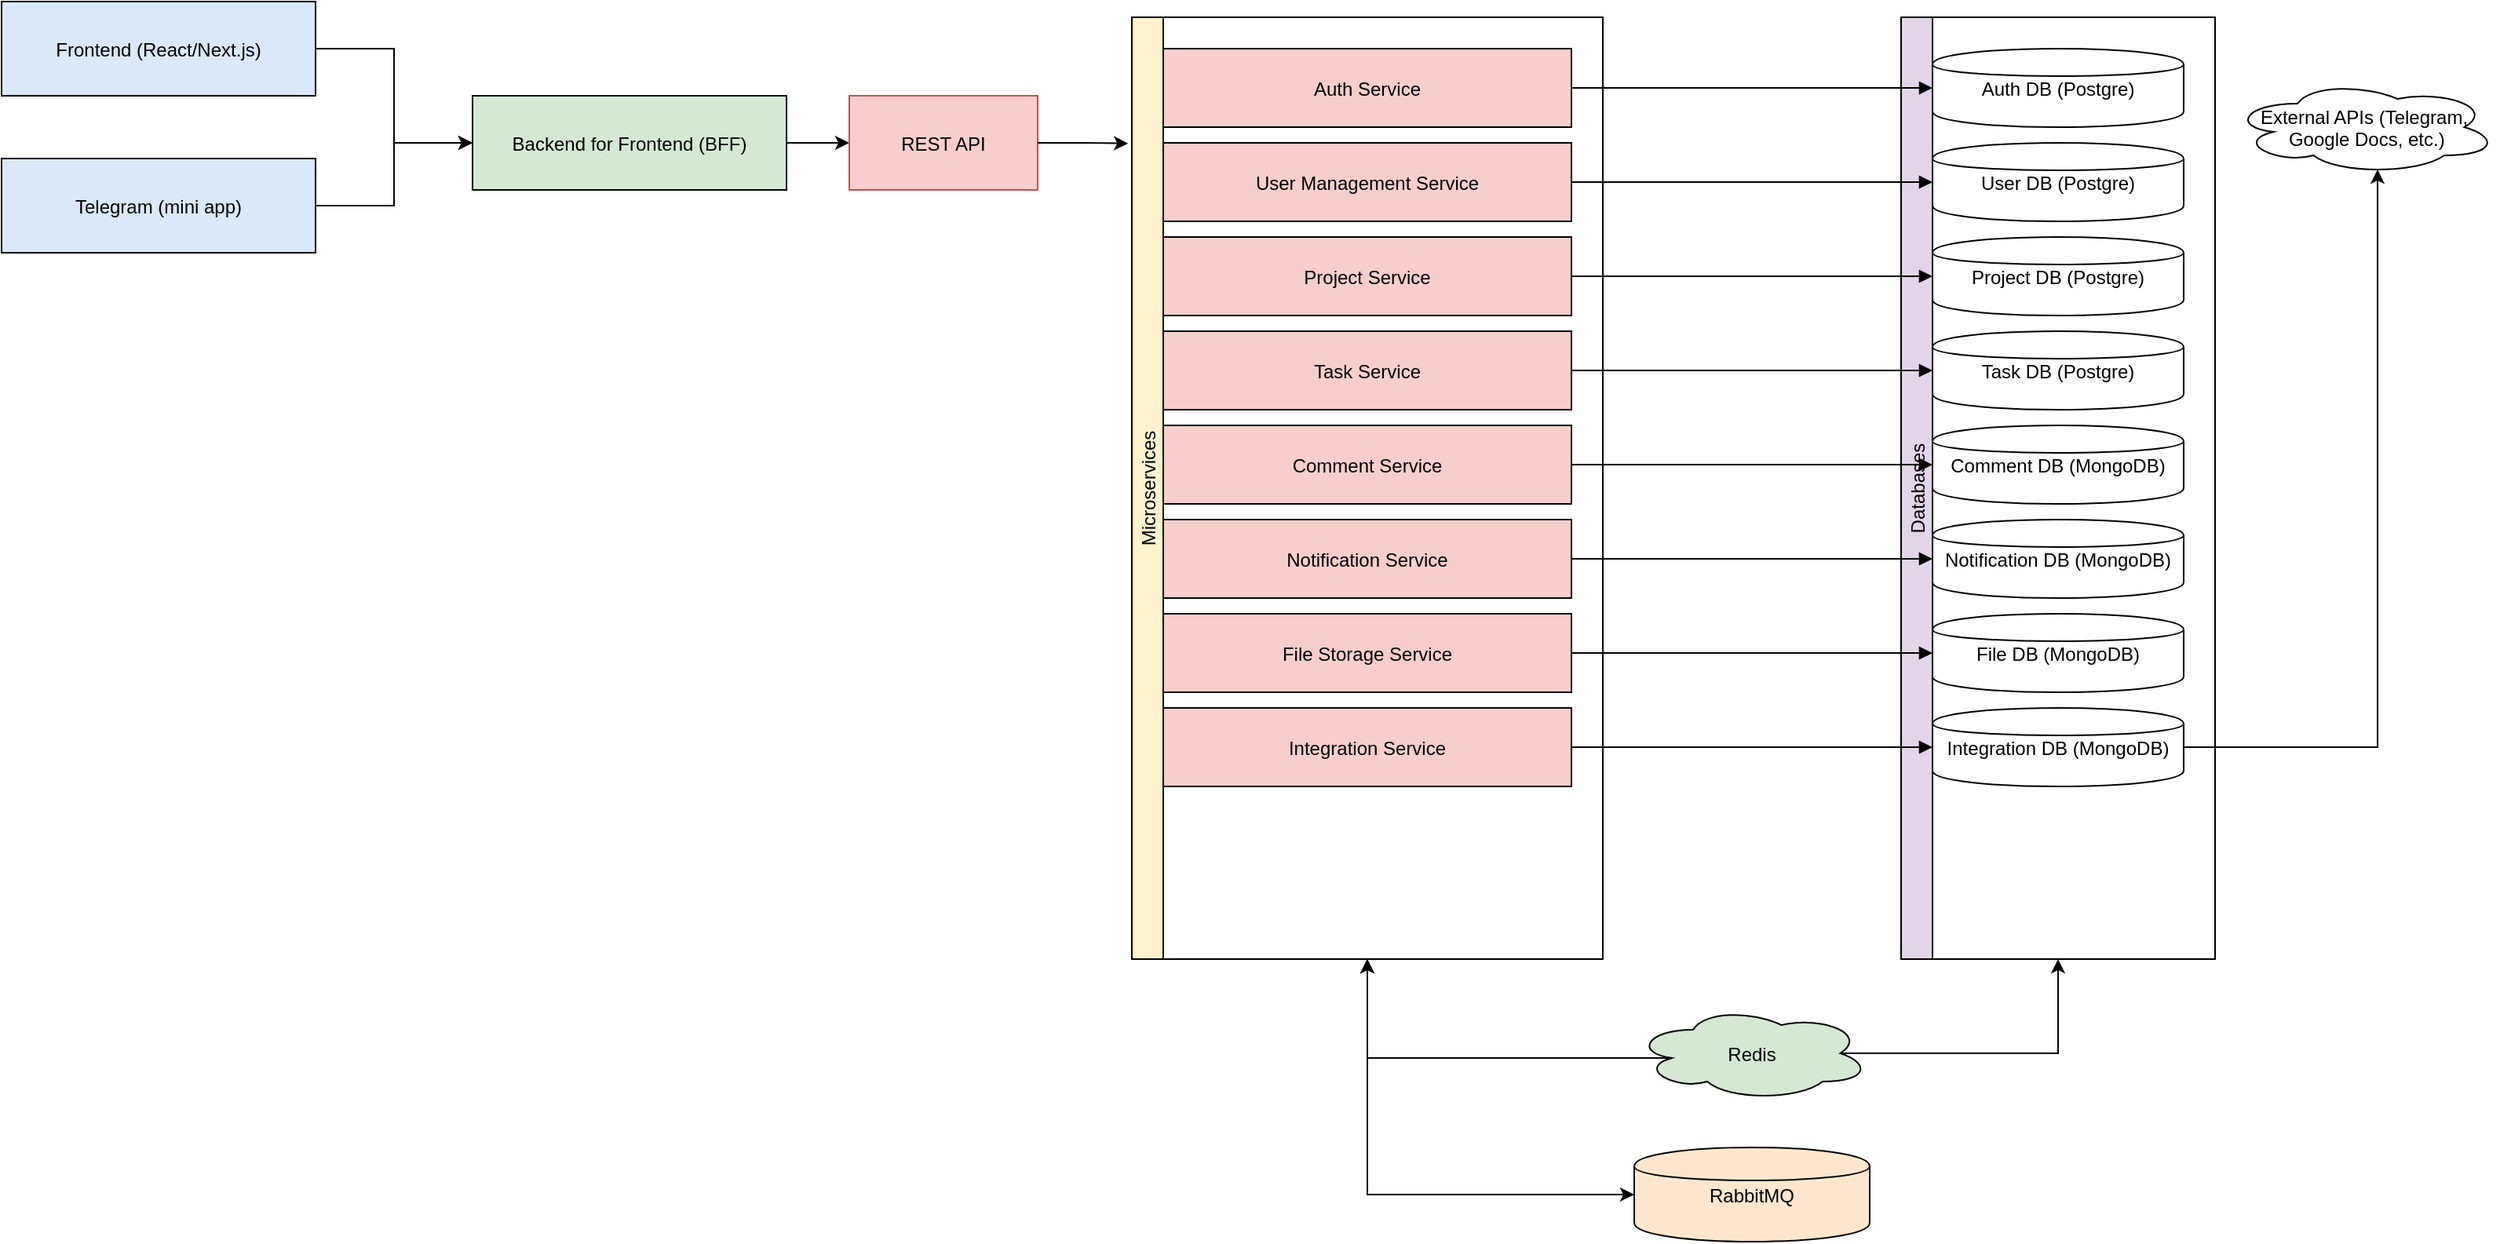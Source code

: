 <mxfile version="22.1.22" type="embed">
  <diagram name="ER Diagram" id="DqlgzqoTB91BJFugSPi0">
    <mxGraphModel dx="1381" dy="847" grid="1" gridSize="10" guides="1" tooltips="1" connect="1" arrows="1" fold="1" page="1" pageScale="1" pageWidth="827" pageHeight="1169" math="0" shadow="0">
      <root>
        <mxCell id="0" />
        <mxCell id="1" parent="0" />
        <mxCell id="5" value="" style="edgeStyle=orthogonalEdgeStyle;rounded=0;orthogonalLoop=1;jettySize=auto;html=1;" edge="1" parent="1" source="cDcAgVE76lgruSD-sZZl-52" target="cDcAgVE76lgruSD-sZZl-53">
          <mxGeometry relative="1" as="geometry" />
        </mxCell>
        <mxCell id="cDcAgVE76lgruSD-sZZl-52" value="Frontend (React/Next.js)" style="shape=rectangle;fillColor=#dae8fc;" parent="1" vertex="1">
          <mxGeometry x="50" y="40" width="200" height="60" as="geometry" />
        </mxCell>
        <mxCell id="19" style="edgeStyle=orthogonalEdgeStyle;rounded=0;orthogonalLoop=1;jettySize=auto;html=1;exitX=1;exitY=0.5;exitDx=0;exitDy=0;entryX=0;entryY=0.5;entryDx=0;entryDy=0;" edge="1" parent="1" source="cDcAgVE76lgruSD-sZZl-53" target="17">
          <mxGeometry relative="1" as="geometry" />
        </mxCell>
        <mxCell id="cDcAgVE76lgruSD-sZZl-53" value="Backend for Frontend (BFF)" style="shape=rectangle;fillColor=#d5e8d4;" parent="1" vertex="1">
          <mxGeometry x="350" y="100" width="200" height="60" as="geometry" />
        </mxCell>
        <mxCell id="16" style="edgeStyle=orthogonalEdgeStyle;rounded=0;orthogonalLoop=1;jettySize=auto;html=1;exitX=0.5;exitY=1;exitDx=0;exitDy=0;entryX=0;entryY=0.5;entryDx=0;entryDy=0;" edge="1" parent="1" source="cDcAgVE76lgruSD-sZZl-55" target="7">
          <mxGeometry relative="1" as="geometry" />
        </mxCell>
        <mxCell id="cDcAgVE76lgruSD-sZZl-55" value="Microservices" style="shape=swimlane;horizontal=0;startSize=20;fillColor=#fff2cc;" parent="1" vertex="1">
          <mxGeometry x="770" y="50" width="300" height="600" as="geometry" />
        </mxCell>
        <mxCell id="cDcAgVE76lgruSD-sZZl-56" value="Auth Service" style="shape=rectangle;fillColor=#f8cecc;" parent="cDcAgVE76lgruSD-sZZl-55" vertex="1">
          <mxGeometry x="20" y="20" width="260" height="50" as="geometry" />
        </mxCell>
        <mxCell id="cDcAgVE76lgruSD-sZZl-57" value="User Management Service" style="shape=rectangle;fillColor=#f8cecc;" parent="cDcAgVE76lgruSD-sZZl-55" vertex="1">
          <mxGeometry x="20" y="80" width="260" height="50" as="geometry" />
        </mxCell>
        <mxCell id="cDcAgVE76lgruSD-sZZl-58" value="Project Service" style="shape=rectangle;fillColor=#f8cecc;" parent="cDcAgVE76lgruSD-sZZl-55" vertex="1">
          <mxGeometry x="20" y="140" width="260" height="50" as="geometry" />
        </mxCell>
        <mxCell id="cDcAgVE76lgruSD-sZZl-59" value="Task Service" style="shape=rectangle;fillColor=#f8cecc;" parent="cDcAgVE76lgruSD-sZZl-55" vertex="1">
          <mxGeometry x="20" y="200" width="260" height="50" as="geometry" />
        </mxCell>
        <mxCell id="cDcAgVE76lgruSD-sZZl-60" value="Comment Service" style="shape=rectangle;fillColor=#f8cecc;" parent="cDcAgVE76lgruSD-sZZl-55" vertex="1">
          <mxGeometry x="20" y="260" width="260" height="50" as="geometry" />
        </mxCell>
        <mxCell id="cDcAgVE76lgruSD-sZZl-61" value="Notification Service" style="shape=rectangle;fillColor=#f8cecc;" parent="cDcAgVE76lgruSD-sZZl-55" vertex="1">
          <mxGeometry x="20" y="320" width="260" height="50" as="geometry" />
        </mxCell>
        <mxCell id="cDcAgVE76lgruSD-sZZl-62" value="File Storage Service" style="shape=rectangle;fillColor=#f8cecc;" parent="cDcAgVE76lgruSD-sZZl-55" vertex="1">
          <mxGeometry x="20" y="380" width="260" height="50" as="geometry" />
        </mxCell>
        <mxCell id="cDcAgVE76lgruSD-sZZl-63" value="Integration Service" style="shape=rectangle;fillColor=#f8cecc;" parent="cDcAgVE76lgruSD-sZZl-55" vertex="1">
          <mxGeometry x="20" y="440" width="260" height="50" as="geometry" />
        </mxCell>
        <mxCell id="cDcAgVE76lgruSD-sZZl-65" value="Databases" style="shape=swimlane;horizontal=0;startSize=20;fillColor=#e1d5e7;" parent="1" vertex="1">
          <mxGeometry x="1260" y="50" width="200" height="600" as="geometry" />
        </mxCell>
        <mxCell id="cDcAgVE76lgruSD-sZZl-66" value="Auth DB (Postgre)" style="shape=cylinder;fillColor=#ffffff;" parent="cDcAgVE76lgruSD-sZZl-65" vertex="1">
          <mxGeometry x="20" y="20" width="160" height="50" as="geometry" />
        </mxCell>
        <mxCell id="cDcAgVE76lgruSD-sZZl-67" value="User DB (Postgre)" style="shape=cylinder;fillColor=#ffffff;" parent="cDcAgVE76lgruSD-sZZl-65" vertex="1">
          <mxGeometry x="20" y="80" width="160" height="50" as="geometry" />
        </mxCell>
        <mxCell id="cDcAgVE76lgruSD-sZZl-68" value="Project DB (Postgre)" style="shape=cylinder;fillColor=#ffffff;" parent="cDcAgVE76lgruSD-sZZl-65" vertex="1">
          <mxGeometry x="20" y="140" width="160" height="50" as="geometry" />
        </mxCell>
        <mxCell id="cDcAgVE76lgruSD-sZZl-69" value="Task DB (Postgre)" style="shape=cylinder;fillColor=#ffffff;" parent="cDcAgVE76lgruSD-sZZl-65" vertex="1">
          <mxGeometry x="20" y="200" width="160" height="50" as="geometry" />
        </mxCell>
        <mxCell id="cDcAgVE76lgruSD-sZZl-70" value="Comment DB (MongoDB)" style="shape=cylinder;fillColor=#ffffff;" parent="cDcAgVE76lgruSD-sZZl-65" vertex="1">
          <mxGeometry x="20" y="260" width="160" height="50" as="geometry" />
        </mxCell>
        <mxCell id="cDcAgVE76lgruSD-sZZl-71" value="Notification DB (MongoDB)" style="shape=cylinder;fillColor=#ffffff;" parent="cDcAgVE76lgruSD-sZZl-65" vertex="1">
          <mxGeometry x="20" y="320" width="160" height="50" as="geometry" />
        </mxCell>
        <mxCell id="cDcAgVE76lgruSD-sZZl-72" value="File DB (MongoDB)" style="shape=cylinder;fillColor=#ffffff;" parent="cDcAgVE76lgruSD-sZZl-65" vertex="1">
          <mxGeometry x="20" y="380" width="160" height="50" as="geometry" />
        </mxCell>
        <mxCell id="cDcAgVE76lgruSD-sZZl-73" value="Integration DB (MongoDB)" style="shape=cylinder;fillColor=#ffffff;" parent="cDcAgVE76lgruSD-sZZl-65" vertex="1">
          <mxGeometry x="20" y="440" width="160" height="50" as="geometry" />
        </mxCell>
        <mxCell id="cDcAgVE76lgruSD-sZZl-74" style="edgeStyle=elbowEdgeStyle;endArrow=block;" parent="1" source="cDcAgVE76lgruSD-sZZl-56" target="cDcAgVE76lgruSD-sZZl-66" edge="1">
          <mxGeometry relative="1" as="geometry" />
        </mxCell>
        <mxCell id="cDcAgVE76lgruSD-sZZl-75" style="edgeStyle=elbowEdgeStyle;endArrow=block;" parent="1" source="cDcAgVE76lgruSD-sZZl-57" target="cDcAgVE76lgruSD-sZZl-67" edge="1">
          <mxGeometry relative="1" as="geometry" />
        </mxCell>
        <mxCell id="cDcAgVE76lgruSD-sZZl-76" style="edgeStyle=elbowEdgeStyle;endArrow=block;" parent="1" source="cDcAgVE76lgruSD-sZZl-58" target="cDcAgVE76lgruSD-sZZl-68" edge="1">
          <mxGeometry relative="1" as="geometry" />
        </mxCell>
        <mxCell id="cDcAgVE76lgruSD-sZZl-77" style="edgeStyle=elbowEdgeStyle;endArrow=block;" parent="1" source="cDcAgVE76lgruSD-sZZl-59" target="cDcAgVE76lgruSD-sZZl-69" edge="1">
          <mxGeometry relative="1" as="geometry" />
        </mxCell>
        <mxCell id="cDcAgVE76lgruSD-sZZl-78" style="edgeStyle=elbowEdgeStyle;endArrow=block;" parent="1" source="cDcAgVE76lgruSD-sZZl-60" target="cDcAgVE76lgruSD-sZZl-70" edge="1">
          <mxGeometry relative="1" as="geometry" />
        </mxCell>
        <mxCell id="cDcAgVE76lgruSD-sZZl-79" style="edgeStyle=elbowEdgeStyle;endArrow=block;" parent="1" source="cDcAgVE76lgruSD-sZZl-61" target="cDcAgVE76lgruSD-sZZl-71" edge="1">
          <mxGeometry relative="1" as="geometry" />
        </mxCell>
        <mxCell id="cDcAgVE76lgruSD-sZZl-80" style="edgeStyle=elbowEdgeStyle;endArrow=block;" parent="1" source="cDcAgVE76lgruSD-sZZl-62" target="cDcAgVE76lgruSD-sZZl-72" edge="1">
          <mxGeometry relative="1" as="geometry" />
        </mxCell>
        <mxCell id="cDcAgVE76lgruSD-sZZl-81" style="edgeStyle=elbowEdgeStyle;endArrow=block;" parent="1" source="cDcAgVE76lgruSD-sZZl-63" target="cDcAgVE76lgruSD-sZZl-73" edge="1">
          <mxGeometry relative="1" as="geometry" />
        </mxCell>
        <mxCell id="cDcAgVE76lgruSD-sZZl-82" value="External APIs (Telegram,&#xa; Google Docs, etc.)" style="shape=cloud;fillColor=#ffffff;" parent="1" vertex="1">
          <mxGeometry x="1470" y="90" width="170" height="60" as="geometry" />
        </mxCell>
        <mxCell id="2" value="" style="edgeStyle=orthogonalEdgeStyle;rounded=0;orthogonalLoop=1;jettySize=auto;html=1;entryX=0.55;entryY=0.95;entryDx=0;entryDy=0;entryPerimeter=0;" edge="1" parent="1" source="cDcAgVE76lgruSD-sZZl-73" target="cDcAgVE76lgruSD-sZZl-82">
          <mxGeometry relative="1" as="geometry" />
        </mxCell>
        <mxCell id="4" value="" style="edgeStyle=orthogonalEdgeStyle;rounded=0;orthogonalLoop=1;jettySize=auto;html=1;" edge="1" parent="1" source="3" target="cDcAgVE76lgruSD-sZZl-53">
          <mxGeometry relative="1" as="geometry" />
        </mxCell>
        <mxCell id="3" value="Telegram (mini app)" style="shape=rectangle;fillColor=#dae8fc;" vertex="1" parent="1">
          <mxGeometry x="50" y="140" width="200" height="60" as="geometry" />
        </mxCell>
        <mxCell id="11" style="edgeStyle=orthogonalEdgeStyle;rounded=0;orthogonalLoop=1;jettySize=auto;html=1;exitX=0.875;exitY=0.5;exitDx=0;exitDy=0;exitPerimeter=0;entryX=0.5;entryY=1;entryDx=0;entryDy=0;" edge="1" parent="1" source="6" target="cDcAgVE76lgruSD-sZZl-65">
          <mxGeometry relative="1" as="geometry" />
        </mxCell>
        <mxCell id="12" style="edgeStyle=orthogonalEdgeStyle;rounded=0;orthogonalLoop=1;jettySize=auto;html=1;exitX=0.16;exitY=0.55;exitDx=0;exitDy=0;exitPerimeter=0;entryX=0.5;entryY=1;entryDx=0;entryDy=0;" edge="1" parent="1" source="6" target="cDcAgVE76lgruSD-sZZl-55">
          <mxGeometry relative="1" as="geometry" />
        </mxCell>
        <mxCell id="6" value="Redis" style="shape=cloud;fillColor=#d5e8d4;" vertex="1" parent="1">
          <mxGeometry x="1090" y="680" width="150" height="60" as="geometry" />
        </mxCell>
        <mxCell id="13" style="edgeStyle=orthogonalEdgeStyle;rounded=0;orthogonalLoop=1;jettySize=auto;html=1;exitX=0;exitY=0.5;exitDx=0;exitDy=0;entryX=0.5;entryY=1;entryDx=0;entryDy=0;" edge="1" parent="1" source="7" target="cDcAgVE76lgruSD-sZZl-55">
          <mxGeometry relative="1" as="geometry" />
        </mxCell>
        <mxCell id="7" value="RabbitMQ" style="shape=cylinder;fillColor=#ffe6cc;" vertex="1" parent="1">
          <mxGeometry x="1090" y="770" width="150" height="60" as="geometry" />
        </mxCell>
        <mxCell id="17" value="REST API" style="shape=rectangle;fillColor=#f8cecc;strokeColor=#b85450;" vertex="1" parent="1">
          <mxGeometry x="590" y="100" width="120" height="60" as="geometry" />
        </mxCell>
        <mxCell id="20" style="edgeStyle=orthogonalEdgeStyle;rounded=0;orthogonalLoop=1;jettySize=auto;html=1;exitX=1;exitY=0.5;exitDx=0;exitDy=0;entryX=-0.008;entryY=0.134;entryDx=0;entryDy=0;entryPerimeter=0;" edge="1" parent="1" source="17" target="cDcAgVE76lgruSD-sZZl-55">
          <mxGeometry relative="1" as="geometry" />
        </mxCell>
      </root>
    </mxGraphModel>
  </diagram>
</mxfile>
